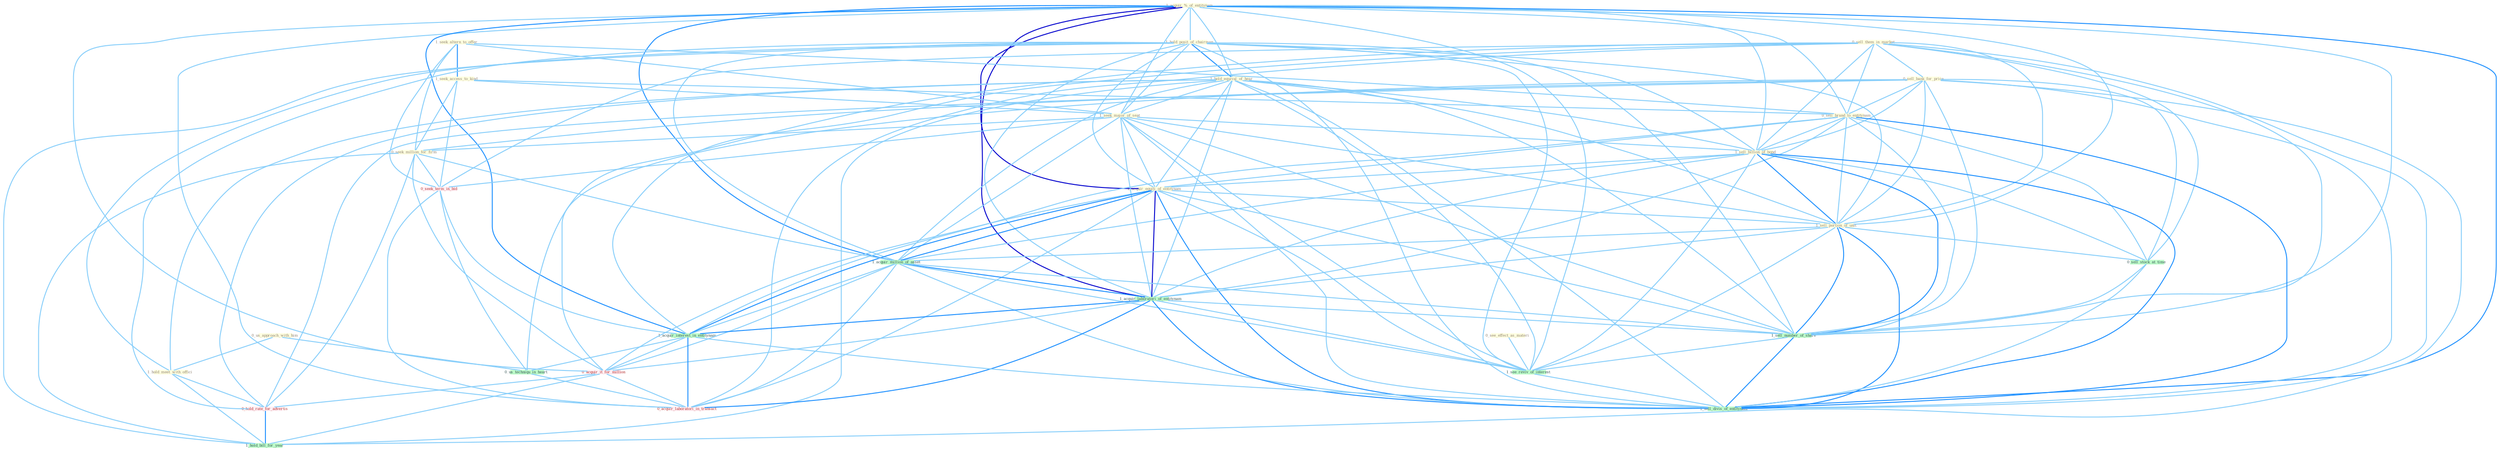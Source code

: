 Graph G{ 
    node
    [shape=polygon,style=filled,width=.5,height=.06,color="#BDFCC9",fixedsize=true,fontsize=4,
    fontcolor="#2f4f4f"];
    {node
    [color="#ffffe0", fontcolor="#8b7d6b"] "1_acquir_%_of_entitynam " "1_seek_altern_to_offer " "1_hold_posit_of_chairman " "0_sell_them_in_market " "0_see_effect_as_materi " "0_us_approach_with_him " "1_hold_equival_of_hear " "0_sell_bank_for_price " "1_seek_access_to_kind " "0_sell_brand_to_entitynam " "1_seek_major_of_seat " "1_sell_billion_of_bond " "1_hold_meet_with_offici " "1_acquir_equiti_of_entitynam " "1_sell_portion_of_unit " "0_seek_million_for_firm "}
{node [color="#fff0f5", fontcolor="#b22222"] "0_seek_term_in_bid " "0_acquir_it_for_million " "0_hold_rate_for_advertis " "0_acquir_laboratori_in_transact "}
edge [color="#B0E2FF"];

	"1_acquir_%_of_entitynam " -- "1_hold_posit_of_chairman " [w="1", color="#87cefa" ];
	"1_acquir_%_of_entitynam " -- "1_hold_equival_of_hear " [w="1", color="#87cefa" ];
	"1_acquir_%_of_entitynam " -- "0_sell_brand_to_entitynam " [w="1", color="#87cefa" ];
	"1_acquir_%_of_entitynam " -- "1_seek_major_of_seat " [w="1", color="#87cefa" ];
	"1_acquir_%_of_entitynam " -- "1_sell_billion_of_bond " [w="1", color="#87cefa" ];
	"1_acquir_%_of_entitynam " -- "1_acquir_equiti_of_entitynam " [w="3", color="#0000cd" , len=0.6];
	"1_acquir_%_of_entitynam " -- "1_sell_portion_of_unit " [w="1", color="#87cefa" ];
	"1_acquir_%_of_entitynam " -- "1_acquir_million_of_asset " [w="2", color="#1e90ff" , len=0.8];
	"1_acquir_%_of_entitynam " -- "1_acquir_laboratori_of_entitynam " [w="3", color="#0000cd" , len=0.6];
	"1_acquir_%_of_entitynam " -- "1_acquir_interest_in_entitynam " [w="2", color="#1e90ff" , len=0.8];
	"1_acquir_%_of_entitynam " -- "0_acquir_it_for_million " [w="1", color="#87cefa" ];
	"1_acquir_%_of_entitynam " -- "0_acquir_laboratori_in_transact " [w="1", color="#87cefa" ];
	"1_acquir_%_of_entitynam " -- "1_sell_number_of_share " [w="1", color="#87cefa" ];
	"1_acquir_%_of_entitynam " -- "1_see_reviv_of_interest " [w="1", color="#87cefa" ];
	"1_acquir_%_of_entitynam " -- "1_sell_divis_of_entitynam " [w="2", color="#1e90ff" , len=0.8];
	"1_seek_altern_to_offer " -- "1_seek_access_to_kind " [w="2", color="#1e90ff" , len=0.8];
	"1_seek_altern_to_offer " -- "0_sell_brand_to_entitynam " [w="1", color="#87cefa" ];
	"1_seek_altern_to_offer " -- "1_seek_major_of_seat " [w="1", color="#87cefa" ];
	"1_seek_altern_to_offer " -- "0_seek_million_for_firm " [w="1", color="#87cefa" ];
	"1_seek_altern_to_offer " -- "0_seek_term_in_bid " [w="1", color="#87cefa" ];
	"1_hold_posit_of_chairman " -- "1_hold_equival_of_hear " [w="2", color="#1e90ff" , len=0.8];
	"1_hold_posit_of_chairman " -- "1_seek_major_of_seat " [w="1", color="#87cefa" ];
	"1_hold_posit_of_chairman " -- "1_sell_billion_of_bond " [w="1", color="#87cefa" ];
	"1_hold_posit_of_chairman " -- "1_hold_meet_with_offici " [w="1", color="#87cefa" ];
	"1_hold_posit_of_chairman " -- "1_acquir_equiti_of_entitynam " [w="1", color="#87cefa" ];
	"1_hold_posit_of_chairman " -- "1_sell_portion_of_unit " [w="1", color="#87cefa" ];
	"1_hold_posit_of_chairman " -- "1_acquir_million_of_asset " [w="1", color="#87cefa" ];
	"1_hold_posit_of_chairman " -- "1_acquir_laboratori_of_entitynam " [w="1", color="#87cefa" ];
	"1_hold_posit_of_chairman " -- "0_hold_rate_for_advertis " [w="1", color="#87cefa" ];
	"1_hold_posit_of_chairman " -- "1_sell_number_of_share " [w="1", color="#87cefa" ];
	"1_hold_posit_of_chairman " -- "1_see_reviv_of_interest " [w="1", color="#87cefa" ];
	"1_hold_posit_of_chairman " -- "1_hold_bill_for_year " [w="1", color="#87cefa" ];
	"1_hold_posit_of_chairman " -- "1_sell_divis_of_entitynam " [w="1", color="#87cefa" ];
	"0_sell_them_in_market " -- "0_sell_bank_for_price " [w="1", color="#87cefa" ];
	"0_sell_them_in_market " -- "0_sell_brand_to_entitynam " [w="1", color="#87cefa" ];
	"0_sell_them_in_market " -- "1_sell_billion_of_bond " [w="1", color="#87cefa" ];
	"0_sell_them_in_market " -- "1_sell_portion_of_unit " [w="1", color="#87cefa" ];
	"0_sell_them_in_market " -- "0_seek_term_in_bid " [w="1", color="#87cefa" ];
	"0_sell_them_in_market " -- "1_acquir_interest_in_entitynam " [w="1", color="#87cefa" ];
	"0_sell_them_in_market " -- "0_us_techniqu_in_heart " [w="1", color="#87cefa" ];
	"0_sell_them_in_market " -- "0_acquir_laboratori_in_transact " [w="1", color="#87cefa" ];
	"0_sell_them_in_market " -- "0_sell_stock_at_time " [w="1", color="#87cefa" ];
	"0_sell_them_in_market " -- "1_sell_number_of_share " [w="1", color="#87cefa" ];
	"0_sell_them_in_market " -- "1_sell_divis_of_entitynam " [w="1", color="#87cefa" ];
	"0_see_effect_as_materi " -- "1_see_reviv_of_interest " [w="1", color="#87cefa" ];
	"0_us_approach_with_him " -- "1_hold_meet_with_offici " [w="1", color="#87cefa" ];
	"0_us_approach_with_him " -- "0_us_techniqu_in_heart " [w="1", color="#87cefa" ];
	"1_hold_equival_of_hear " -- "1_seek_major_of_seat " [w="1", color="#87cefa" ];
	"1_hold_equival_of_hear " -- "1_sell_billion_of_bond " [w="1", color="#87cefa" ];
	"1_hold_equival_of_hear " -- "1_hold_meet_with_offici " [w="1", color="#87cefa" ];
	"1_hold_equival_of_hear " -- "1_acquir_equiti_of_entitynam " [w="1", color="#87cefa" ];
	"1_hold_equival_of_hear " -- "1_sell_portion_of_unit " [w="1", color="#87cefa" ];
	"1_hold_equival_of_hear " -- "1_acquir_million_of_asset " [w="1", color="#87cefa" ];
	"1_hold_equival_of_hear " -- "1_acquir_laboratori_of_entitynam " [w="1", color="#87cefa" ];
	"1_hold_equival_of_hear " -- "0_hold_rate_for_advertis " [w="1", color="#87cefa" ];
	"1_hold_equival_of_hear " -- "1_sell_number_of_share " [w="1", color="#87cefa" ];
	"1_hold_equival_of_hear " -- "1_see_reviv_of_interest " [w="1", color="#87cefa" ];
	"1_hold_equival_of_hear " -- "1_hold_bill_for_year " [w="1", color="#87cefa" ];
	"1_hold_equival_of_hear " -- "1_sell_divis_of_entitynam " [w="1", color="#87cefa" ];
	"0_sell_bank_for_price " -- "0_sell_brand_to_entitynam " [w="1", color="#87cefa" ];
	"0_sell_bank_for_price " -- "1_sell_billion_of_bond " [w="1", color="#87cefa" ];
	"0_sell_bank_for_price " -- "1_sell_portion_of_unit " [w="1", color="#87cefa" ];
	"0_sell_bank_for_price " -- "0_seek_million_for_firm " [w="1", color="#87cefa" ];
	"0_sell_bank_for_price " -- "0_acquir_it_for_million " [w="1", color="#87cefa" ];
	"0_sell_bank_for_price " -- "0_hold_rate_for_advertis " [w="1", color="#87cefa" ];
	"0_sell_bank_for_price " -- "0_sell_stock_at_time " [w="1", color="#87cefa" ];
	"0_sell_bank_for_price " -- "1_sell_number_of_share " [w="1", color="#87cefa" ];
	"0_sell_bank_for_price " -- "1_hold_bill_for_year " [w="1", color="#87cefa" ];
	"0_sell_bank_for_price " -- "1_sell_divis_of_entitynam " [w="1", color="#87cefa" ];
	"1_seek_access_to_kind " -- "0_sell_brand_to_entitynam " [w="1", color="#87cefa" ];
	"1_seek_access_to_kind " -- "1_seek_major_of_seat " [w="1", color="#87cefa" ];
	"1_seek_access_to_kind " -- "0_seek_million_for_firm " [w="1", color="#87cefa" ];
	"1_seek_access_to_kind " -- "0_seek_term_in_bid " [w="1", color="#87cefa" ];
	"0_sell_brand_to_entitynam " -- "1_sell_billion_of_bond " [w="1", color="#87cefa" ];
	"0_sell_brand_to_entitynam " -- "1_acquir_equiti_of_entitynam " [w="1", color="#87cefa" ];
	"0_sell_brand_to_entitynam " -- "1_sell_portion_of_unit " [w="1", color="#87cefa" ];
	"0_sell_brand_to_entitynam " -- "1_acquir_laboratori_of_entitynam " [w="1", color="#87cefa" ];
	"0_sell_brand_to_entitynam " -- "1_acquir_interest_in_entitynam " [w="1", color="#87cefa" ];
	"0_sell_brand_to_entitynam " -- "0_sell_stock_at_time " [w="1", color="#87cefa" ];
	"0_sell_brand_to_entitynam " -- "1_sell_number_of_share " [w="1", color="#87cefa" ];
	"0_sell_brand_to_entitynam " -- "1_sell_divis_of_entitynam " [w="2", color="#1e90ff" , len=0.8];
	"1_seek_major_of_seat " -- "1_sell_billion_of_bond " [w="1", color="#87cefa" ];
	"1_seek_major_of_seat " -- "1_acquir_equiti_of_entitynam " [w="1", color="#87cefa" ];
	"1_seek_major_of_seat " -- "1_sell_portion_of_unit " [w="1", color="#87cefa" ];
	"1_seek_major_of_seat " -- "0_seek_million_for_firm " [w="1", color="#87cefa" ];
	"1_seek_major_of_seat " -- "1_acquir_million_of_asset " [w="1", color="#87cefa" ];
	"1_seek_major_of_seat " -- "1_acquir_laboratori_of_entitynam " [w="1", color="#87cefa" ];
	"1_seek_major_of_seat " -- "0_seek_term_in_bid " [w="1", color="#87cefa" ];
	"1_seek_major_of_seat " -- "1_sell_number_of_share " [w="1", color="#87cefa" ];
	"1_seek_major_of_seat " -- "1_see_reviv_of_interest " [w="1", color="#87cefa" ];
	"1_seek_major_of_seat " -- "1_sell_divis_of_entitynam " [w="1", color="#87cefa" ];
	"1_sell_billion_of_bond " -- "1_acquir_equiti_of_entitynam " [w="1", color="#87cefa" ];
	"1_sell_billion_of_bond " -- "1_sell_portion_of_unit " [w="2", color="#1e90ff" , len=0.8];
	"1_sell_billion_of_bond " -- "1_acquir_million_of_asset " [w="1", color="#87cefa" ];
	"1_sell_billion_of_bond " -- "1_acquir_laboratori_of_entitynam " [w="1", color="#87cefa" ];
	"1_sell_billion_of_bond " -- "0_sell_stock_at_time " [w="1", color="#87cefa" ];
	"1_sell_billion_of_bond " -- "1_sell_number_of_share " [w="2", color="#1e90ff" , len=0.8];
	"1_sell_billion_of_bond " -- "1_see_reviv_of_interest " [w="1", color="#87cefa" ];
	"1_sell_billion_of_bond " -- "1_sell_divis_of_entitynam " [w="2", color="#1e90ff" , len=0.8];
	"1_hold_meet_with_offici " -- "0_hold_rate_for_advertis " [w="1", color="#87cefa" ];
	"1_hold_meet_with_offici " -- "1_hold_bill_for_year " [w="1", color="#87cefa" ];
	"1_acquir_equiti_of_entitynam " -- "1_sell_portion_of_unit " [w="1", color="#87cefa" ];
	"1_acquir_equiti_of_entitynam " -- "1_acquir_million_of_asset " [w="2", color="#1e90ff" , len=0.8];
	"1_acquir_equiti_of_entitynam " -- "1_acquir_laboratori_of_entitynam " [w="3", color="#0000cd" , len=0.6];
	"1_acquir_equiti_of_entitynam " -- "1_acquir_interest_in_entitynam " [w="2", color="#1e90ff" , len=0.8];
	"1_acquir_equiti_of_entitynam " -- "0_acquir_it_for_million " [w="1", color="#87cefa" ];
	"1_acquir_equiti_of_entitynam " -- "0_acquir_laboratori_in_transact " [w="1", color="#87cefa" ];
	"1_acquir_equiti_of_entitynam " -- "1_sell_number_of_share " [w="1", color="#87cefa" ];
	"1_acquir_equiti_of_entitynam " -- "1_see_reviv_of_interest " [w="1", color="#87cefa" ];
	"1_acquir_equiti_of_entitynam " -- "1_sell_divis_of_entitynam " [w="2", color="#1e90ff" , len=0.8];
	"1_sell_portion_of_unit " -- "1_acquir_million_of_asset " [w="1", color="#87cefa" ];
	"1_sell_portion_of_unit " -- "1_acquir_laboratori_of_entitynam " [w="1", color="#87cefa" ];
	"1_sell_portion_of_unit " -- "0_sell_stock_at_time " [w="1", color="#87cefa" ];
	"1_sell_portion_of_unit " -- "1_sell_number_of_share " [w="2", color="#1e90ff" , len=0.8];
	"1_sell_portion_of_unit " -- "1_see_reviv_of_interest " [w="1", color="#87cefa" ];
	"1_sell_portion_of_unit " -- "1_sell_divis_of_entitynam " [w="2", color="#1e90ff" , len=0.8];
	"0_seek_million_for_firm " -- "1_acquir_million_of_asset " [w="1", color="#87cefa" ];
	"0_seek_million_for_firm " -- "0_seek_term_in_bid " [w="1", color="#87cefa" ];
	"0_seek_million_for_firm " -- "0_acquir_it_for_million " [w="1", color="#87cefa" ];
	"0_seek_million_for_firm " -- "0_hold_rate_for_advertis " [w="1", color="#87cefa" ];
	"0_seek_million_for_firm " -- "1_hold_bill_for_year " [w="1", color="#87cefa" ];
	"1_acquir_million_of_asset " -- "1_acquir_laboratori_of_entitynam " [w="2", color="#1e90ff" , len=0.8];
	"1_acquir_million_of_asset " -- "1_acquir_interest_in_entitynam " [w="1", color="#87cefa" ];
	"1_acquir_million_of_asset " -- "0_acquir_it_for_million " [w="1", color="#87cefa" ];
	"1_acquir_million_of_asset " -- "0_acquir_laboratori_in_transact " [w="1", color="#87cefa" ];
	"1_acquir_million_of_asset " -- "1_sell_number_of_share " [w="1", color="#87cefa" ];
	"1_acquir_million_of_asset " -- "1_see_reviv_of_interest " [w="1", color="#87cefa" ];
	"1_acquir_million_of_asset " -- "1_sell_divis_of_entitynam " [w="1", color="#87cefa" ];
	"1_acquir_laboratori_of_entitynam " -- "1_acquir_interest_in_entitynam " [w="2", color="#1e90ff" , len=0.8];
	"1_acquir_laboratori_of_entitynam " -- "0_acquir_it_for_million " [w="1", color="#87cefa" ];
	"1_acquir_laboratori_of_entitynam " -- "0_acquir_laboratori_in_transact " [w="2", color="#1e90ff" , len=0.8];
	"1_acquir_laboratori_of_entitynam " -- "1_sell_number_of_share " [w="1", color="#87cefa" ];
	"1_acquir_laboratori_of_entitynam " -- "1_see_reviv_of_interest " [w="1", color="#87cefa" ];
	"1_acquir_laboratori_of_entitynam " -- "1_sell_divis_of_entitynam " [w="2", color="#1e90ff" , len=0.8];
	"0_seek_term_in_bid " -- "1_acquir_interest_in_entitynam " [w="1", color="#87cefa" ];
	"0_seek_term_in_bid " -- "0_us_techniqu_in_heart " [w="1", color="#87cefa" ];
	"0_seek_term_in_bid " -- "0_acquir_laboratori_in_transact " [w="1", color="#87cefa" ];
	"1_acquir_interest_in_entitynam " -- "0_us_techniqu_in_heart " [w="1", color="#87cefa" ];
	"1_acquir_interest_in_entitynam " -- "0_acquir_it_for_million " [w="1", color="#87cefa" ];
	"1_acquir_interest_in_entitynam " -- "0_acquir_laboratori_in_transact " [w="2", color="#1e90ff" , len=0.8];
	"1_acquir_interest_in_entitynam " -- "1_sell_divis_of_entitynam " [w="1", color="#87cefa" ];
	"0_us_techniqu_in_heart " -- "0_acquir_laboratori_in_transact " [w="1", color="#87cefa" ];
	"0_acquir_it_for_million " -- "0_hold_rate_for_advertis " [w="1", color="#87cefa" ];
	"0_acquir_it_for_million " -- "0_acquir_laboratori_in_transact " [w="1", color="#87cefa" ];
	"0_acquir_it_for_million " -- "1_hold_bill_for_year " [w="1", color="#87cefa" ];
	"0_hold_rate_for_advertis " -- "1_hold_bill_for_year " [w="2", color="#1e90ff" , len=0.8];
	"0_sell_stock_at_time " -- "1_sell_number_of_share " [w="1", color="#87cefa" ];
	"0_sell_stock_at_time " -- "1_sell_divis_of_entitynam " [w="1", color="#87cefa" ];
	"1_sell_number_of_share " -- "1_see_reviv_of_interest " [w="1", color="#87cefa" ];
	"1_sell_number_of_share " -- "1_sell_divis_of_entitynam " [w="2", color="#1e90ff" , len=0.8];
	"1_see_reviv_of_interest " -- "1_sell_divis_of_entitynam " [w="1", color="#87cefa" ];
}